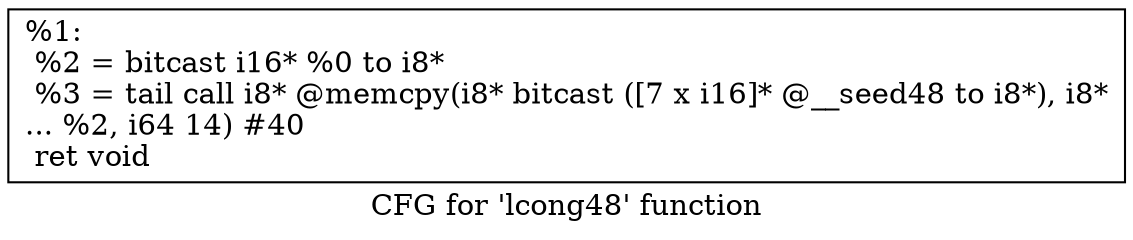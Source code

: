 digraph "CFG for 'lcong48' function" {
	label="CFG for 'lcong48' function";

	Node0x1c7d320 [shape=record,label="{%1:\l  %2 = bitcast i16* %0 to i8*\l  %3 = tail call i8* @memcpy(i8* bitcast ([7 x i16]* @__seed48 to i8*), i8*\l... %2, i64 14) #40\l  ret void\l}"];
}
